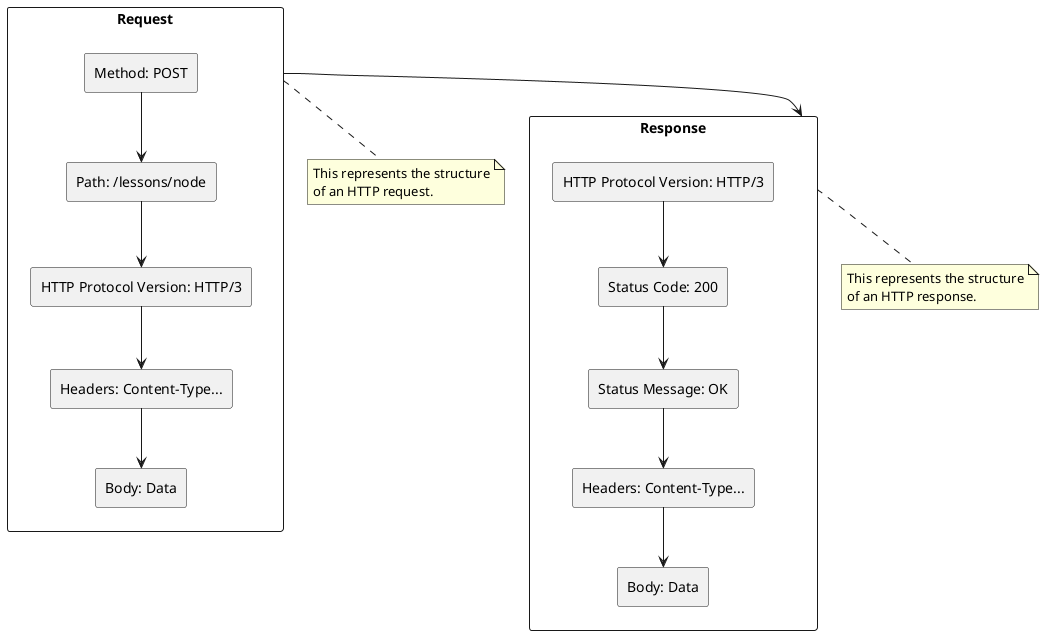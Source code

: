 @startuml
' Define the Request rectangle
rectangle "Request" as Request {
  rectangle "Method: POST" as Method
  rectangle "Path: /lessons/node" as Path
  rectangle "HTTP Protocol Version: HTTP/3" as RequestVersion
  rectangle "Headers: Content-Type..." as RequestHeaders
  rectangle "Body: Data" as RequestBody

  ' Group related elements together
  Method -down-> Path
  Path -down-> RequestVersion
  RequestVersion -down-> RequestHeaders
  RequestHeaders -down-> RequestBody
}

' Define the Response rectangle
rectangle "Response" as Response {
  rectangle "HTTP Protocol Version: HTTP/3" as ResponseVersion
  rectangle "Status Code: 200" as StatusCode
  rectangle "Status Message: OK" as StatusMessage
  rectangle "Headers: Content-Type..." as ResponseHeaders
  rectangle "Body: Data" as ResponseBody

  ' Group related elements together
  ResponseVersion -down-> StatusCode
  StatusCode -down-> StatusMessage
  StatusMessage -down-> ResponseHeaders
  ResponseHeaders -down-> ResponseBody
}

' Add notes for better understanding
note bottom of Request
  This represents the structure
  of an HTTP request.
end note

note bottom of Response
  This represents the structure
  of an HTTP response.
end note

' Show the relationship between Request and Response
Request --> Response
@enduml
